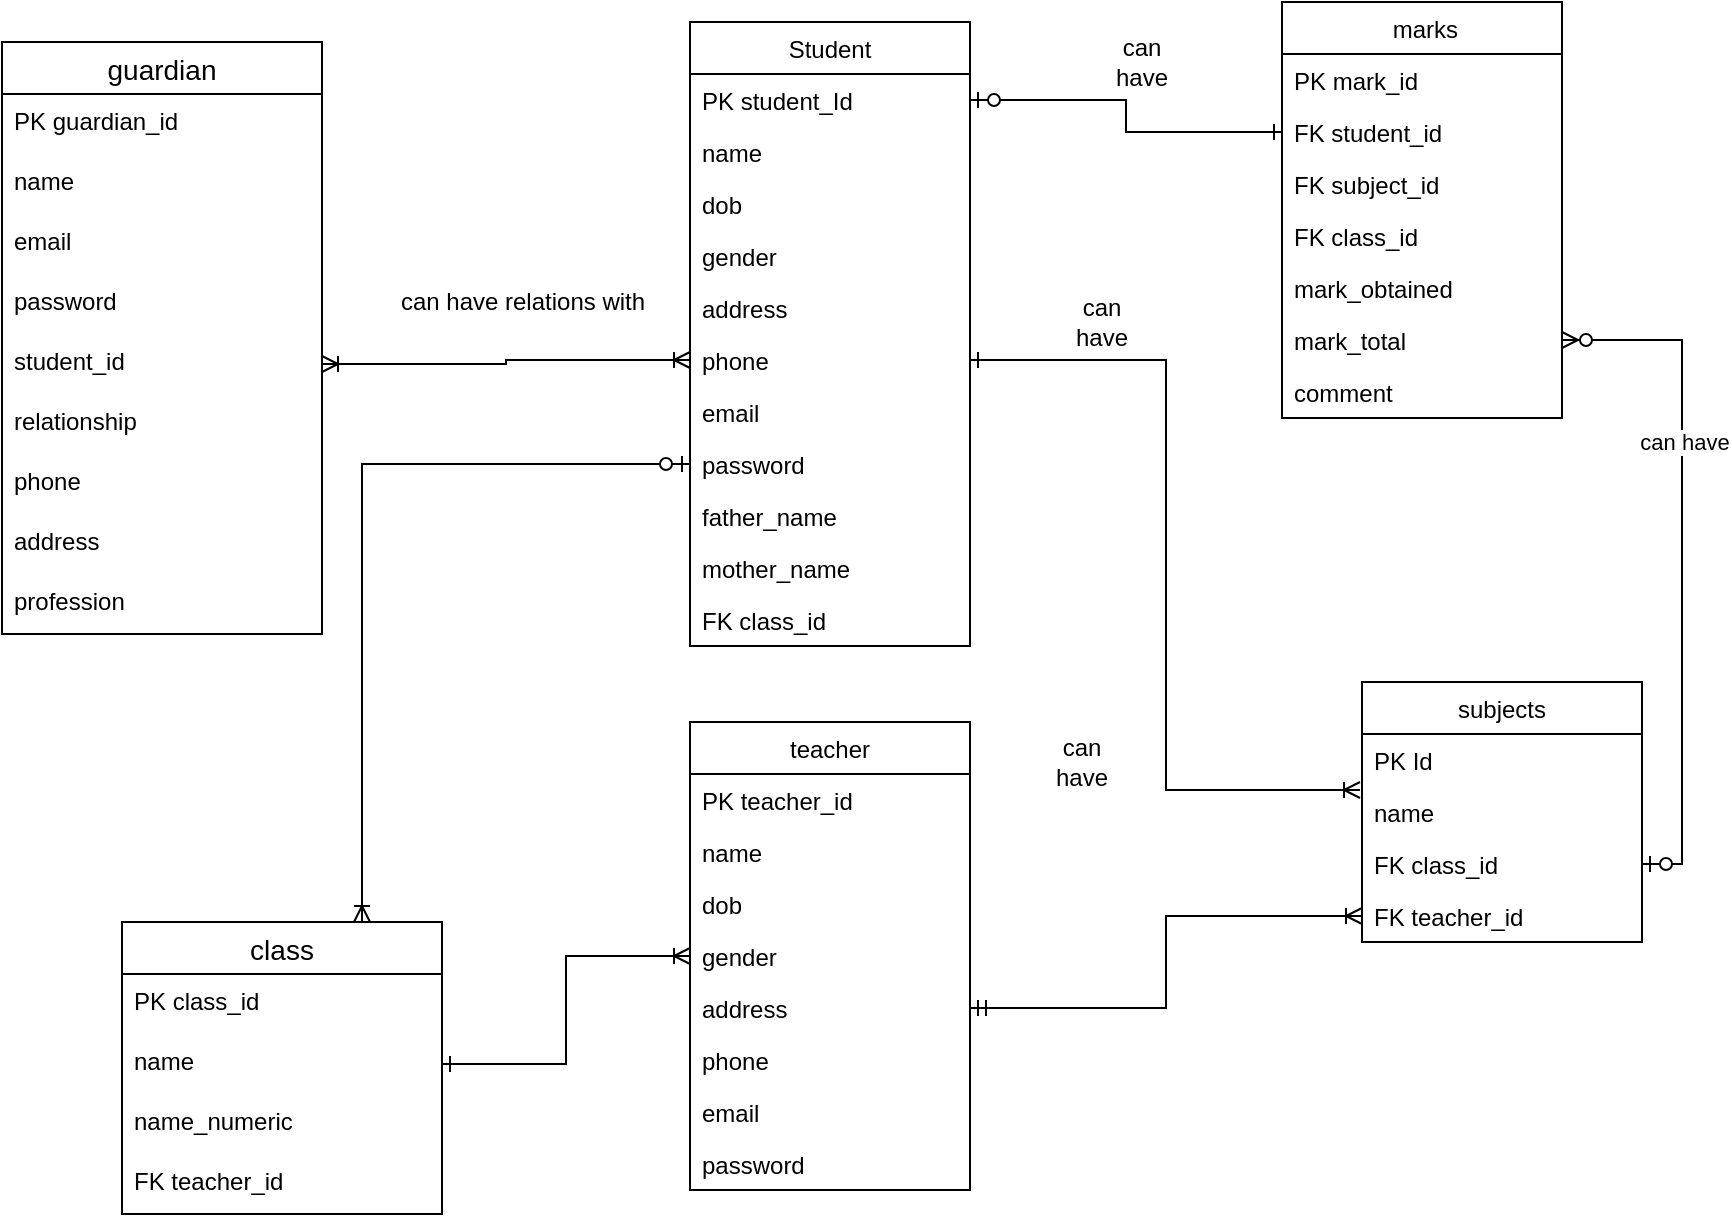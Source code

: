 <mxfile version="14.6.13" type="device"><diagram id="C5RBs43oDa-KdzZeNtuy" name="Page-1"><mxGraphModel dx="1695" dy="520" grid="1" gridSize="10" guides="1" tooltips="1" connect="1" arrows="1" fold="1" page="1" pageScale="1" pageWidth="827" pageHeight="1169" math="0" shadow="0"><root><mxCell id="WIyWlLk6GJQsqaUBKTNV-0"/><mxCell id="WIyWlLk6GJQsqaUBKTNV-1" parent="WIyWlLk6GJQsqaUBKTNV-0"/><mxCell id="rNv42ErchbrpZVF0p1V--0" value="Student" style="swimlane;fontStyle=0;childLayout=stackLayout;horizontal=1;startSize=26;fillColor=none;horizontalStack=0;resizeParent=1;resizeParentMax=0;resizeLast=0;collapsible=1;marginBottom=0;" parent="WIyWlLk6GJQsqaUBKTNV-1" vertex="1"><mxGeometry x="274" y="50" width="140" height="312" as="geometry"/></mxCell><mxCell id="rNv42ErchbrpZVF0p1V--1" value="PK student_Id" style="text;strokeColor=none;fillColor=none;align=left;verticalAlign=top;spacingLeft=4;spacingRight=4;overflow=hidden;rotatable=0;points=[[0,0.5],[1,0.5]];portConstraint=eastwest;" parent="rNv42ErchbrpZVF0p1V--0" vertex="1"><mxGeometry y="26" width="140" height="26" as="geometry"/></mxCell><mxCell id="rNv42ErchbrpZVF0p1V--2" value="name" style="text;strokeColor=none;fillColor=none;align=left;verticalAlign=top;spacingLeft=4;spacingRight=4;overflow=hidden;rotatable=0;points=[[0,0.5],[1,0.5]];portConstraint=eastwest;" parent="rNv42ErchbrpZVF0p1V--0" vertex="1"><mxGeometry y="52" width="140" height="26" as="geometry"/></mxCell><mxCell id="rNv42ErchbrpZVF0p1V--3" value="dob" style="text;strokeColor=none;fillColor=none;align=left;verticalAlign=top;spacingLeft=4;spacingRight=4;overflow=hidden;rotatable=0;points=[[0,0.5],[1,0.5]];portConstraint=eastwest;" parent="rNv42ErchbrpZVF0p1V--0" vertex="1"><mxGeometry y="78" width="140" height="26" as="geometry"/></mxCell><mxCell id="rNv42ErchbrpZVF0p1V--4" value="gender" style="text;strokeColor=none;fillColor=none;align=left;verticalAlign=top;spacingLeft=4;spacingRight=4;overflow=hidden;rotatable=0;points=[[0,0.5],[1,0.5]];portConstraint=eastwest;" parent="rNv42ErchbrpZVF0p1V--0" vertex="1"><mxGeometry y="104" width="140" height="26" as="geometry"/></mxCell><mxCell id="rNv42ErchbrpZVF0p1V--5" value="address" style="text;strokeColor=none;fillColor=none;align=left;verticalAlign=top;spacingLeft=4;spacingRight=4;overflow=hidden;rotatable=0;points=[[0,0.5],[1,0.5]];portConstraint=eastwest;" parent="rNv42ErchbrpZVF0p1V--0" vertex="1"><mxGeometry y="130" width="140" height="26" as="geometry"/></mxCell><mxCell id="rNv42ErchbrpZVF0p1V--13" value="phone" style="text;strokeColor=none;fillColor=none;align=left;verticalAlign=top;spacingLeft=4;spacingRight=4;overflow=hidden;rotatable=0;points=[[0,0.5],[1,0.5]];portConstraint=eastwest;" parent="rNv42ErchbrpZVF0p1V--0" vertex="1"><mxGeometry y="156" width="140" height="26" as="geometry"/></mxCell><mxCell id="WENWpLTKtTbr-iZSn-ak-0" value="email" style="text;strokeColor=none;fillColor=none;align=left;verticalAlign=top;spacingLeft=4;spacingRight=4;overflow=hidden;rotatable=0;points=[[0,0.5],[1,0.5]];portConstraint=eastwest;" parent="rNv42ErchbrpZVF0p1V--0" vertex="1"><mxGeometry y="182" width="140" height="26" as="geometry"/></mxCell><mxCell id="WENWpLTKtTbr-iZSn-ak-1" value="password" style="text;strokeColor=none;fillColor=none;align=left;verticalAlign=top;spacingLeft=4;spacingRight=4;overflow=hidden;rotatable=0;points=[[0,0.5],[1,0.5]];portConstraint=eastwest;" parent="rNv42ErchbrpZVF0p1V--0" vertex="1"><mxGeometry y="208" width="140" height="26" as="geometry"/></mxCell><mxCell id="WENWpLTKtTbr-iZSn-ak-2" value="father_name" style="text;strokeColor=none;fillColor=none;align=left;verticalAlign=top;spacingLeft=4;spacingRight=4;overflow=hidden;rotatable=0;points=[[0,0.5],[1,0.5]];portConstraint=eastwest;" parent="rNv42ErchbrpZVF0p1V--0" vertex="1"><mxGeometry y="234" width="140" height="26" as="geometry"/></mxCell><mxCell id="WENWpLTKtTbr-iZSn-ak-3" value="mother_name" style="text;strokeColor=none;fillColor=none;align=left;verticalAlign=top;spacingLeft=4;spacingRight=4;overflow=hidden;rotatable=0;points=[[0,0.5],[1,0.5]];portConstraint=eastwest;" parent="rNv42ErchbrpZVF0p1V--0" vertex="1"><mxGeometry y="260" width="140" height="26" as="geometry"/></mxCell><mxCell id="WENWpLTKtTbr-iZSn-ak-4" value="FK class_id" style="text;strokeColor=none;fillColor=none;align=left;verticalAlign=top;spacingLeft=4;spacingRight=4;overflow=hidden;rotatable=0;points=[[0,0.5],[1,0.5]];portConstraint=eastwest;" parent="rNv42ErchbrpZVF0p1V--0" vertex="1"><mxGeometry y="286" width="140" height="26" as="geometry"/></mxCell><mxCell id="rNv42ErchbrpZVF0p1V--7" value="teacher" style="swimlane;fontStyle=0;childLayout=stackLayout;horizontal=1;startSize=26;fillColor=none;horizontalStack=0;resizeParent=1;resizeParentMax=0;resizeLast=0;collapsible=1;marginBottom=0;" parent="WIyWlLk6GJQsqaUBKTNV-1" vertex="1"><mxGeometry x="274" y="400" width="140" height="234" as="geometry"/></mxCell><mxCell id="rNv42ErchbrpZVF0p1V--8" value="PK teacher_id" style="text;strokeColor=none;fillColor=none;align=left;verticalAlign=top;spacingLeft=4;spacingRight=4;overflow=hidden;rotatable=0;points=[[0,0.5],[1,0.5]];portConstraint=eastwest;" parent="rNv42ErchbrpZVF0p1V--7" vertex="1"><mxGeometry y="26" width="140" height="26" as="geometry"/></mxCell><mxCell id="rNv42ErchbrpZVF0p1V--9" value="name" style="text;strokeColor=none;fillColor=none;align=left;verticalAlign=top;spacingLeft=4;spacingRight=4;overflow=hidden;rotatable=0;points=[[0,0.5],[1,0.5]];portConstraint=eastwest;" parent="rNv42ErchbrpZVF0p1V--7" vertex="1"><mxGeometry y="52" width="140" height="26" as="geometry"/></mxCell><mxCell id="rNv42ErchbrpZVF0p1V--10" value="dob" style="text;strokeColor=none;fillColor=none;align=left;verticalAlign=top;spacingLeft=4;spacingRight=4;overflow=hidden;rotatable=0;points=[[0,0.5],[1,0.5]];portConstraint=eastwest;" parent="rNv42ErchbrpZVF0p1V--7" vertex="1"><mxGeometry y="78" width="140" height="26" as="geometry"/></mxCell><mxCell id="rNv42ErchbrpZVF0p1V--12" value="gender" style="text;strokeColor=none;fillColor=none;align=left;verticalAlign=top;spacingLeft=4;spacingRight=4;overflow=hidden;rotatable=0;points=[[0,0.5],[1,0.5]];portConstraint=eastwest;" parent="rNv42ErchbrpZVF0p1V--7" vertex="1"><mxGeometry y="104" width="140" height="26" as="geometry"/></mxCell><mxCell id="rNv42ErchbrpZVF0p1V--11" value="address" style="text;strokeColor=none;fillColor=none;align=left;verticalAlign=top;spacingLeft=4;spacingRight=4;overflow=hidden;rotatable=0;points=[[0,0.5],[1,0.5]];portConstraint=eastwest;" parent="rNv42ErchbrpZVF0p1V--7" vertex="1"><mxGeometry y="130" width="140" height="26" as="geometry"/></mxCell><mxCell id="WENWpLTKtTbr-iZSn-ak-5" value="phone" style="text;strokeColor=none;fillColor=none;align=left;verticalAlign=top;spacingLeft=4;spacingRight=4;overflow=hidden;rotatable=0;points=[[0,0.5],[1,0.5]];portConstraint=eastwest;" parent="rNv42ErchbrpZVF0p1V--7" vertex="1"><mxGeometry y="156" width="140" height="26" as="geometry"/></mxCell><mxCell id="WENWpLTKtTbr-iZSn-ak-6" value="email" style="text;strokeColor=none;fillColor=none;align=left;verticalAlign=top;spacingLeft=4;spacingRight=4;overflow=hidden;rotatable=0;points=[[0,0.5],[1,0.5]];portConstraint=eastwest;" parent="rNv42ErchbrpZVF0p1V--7" vertex="1"><mxGeometry y="182" width="140" height="26" as="geometry"/></mxCell><mxCell id="WENWpLTKtTbr-iZSn-ak-7" value="password" style="text;strokeColor=none;fillColor=none;align=left;verticalAlign=top;spacingLeft=4;spacingRight=4;overflow=hidden;rotatable=0;points=[[0,0.5],[1,0.5]];portConstraint=eastwest;" parent="rNv42ErchbrpZVF0p1V--7" vertex="1"><mxGeometry y="208" width="140" height="26" as="geometry"/></mxCell><mxCell id="rNv42ErchbrpZVF0p1V--14" value="subjects" style="swimlane;fontStyle=0;childLayout=stackLayout;horizontal=1;startSize=26;fillColor=none;horizontalStack=0;resizeParent=1;resizeParentMax=0;resizeLast=0;collapsible=1;marginBottom=0;" parent="WIyWlLk6GJQsqaUBKTNV-1" vertex="1"><mxGeometry x="610" y="380" width="140" height="130" as="geometry"/></mxCell><mxCell id="rNv42ErchbrpZVF0p1V--15" value="PK Id" style="text;strokeColor=none;fillColor=none;align=left;verticalAlign=top;spacingLeft=4;spacingRight=4;overflow=hidden;rotatable=0;points=[[0,0.5],[1,0.5]];portConstraint=eastwest;" parent="rNv42ErchbrpZVF0p1V--14" vertex="1"><mxGeometry y="26" width="140" height="26" as="geometry"/></mxCell><mxCell id="rNv42ErchbrpZVF0p1V--16" value="name" style="text;strokeColor=none;fillColor=none;align=left;verticalAlign=top;spacingLeft=4;spacingRight=4;overflow=hidden;rotatable=0;points=[[0,0.5],[1,0.5]];portConstraint=eastwest;" parent="rNv42ErchbrpZVF0p1V--14" vertex="1"><mxGeometry y="52" width="140" height="26" as="geometry"/></mxCell><mxCell id="rNv42ErchbrpZVF0p1V--17" value="FK class_id" style="text;strokeColor=none;fillColor=none;align=left;verticalAlign=top;spacingLeft=4;spacingRight=4;overflow=hidden;rotatable=0;points=[[0,0.5],[1,0.5]];portConstraint=eastwest;" parent="rNv42ErchbrpZVF0p1V--14" vertex="1"><mxGeometry y="78" width="140" height="26" as="geometry"/></mxCell><mxCell id="rNv42ErchbrpZVF0p1V--18" value="FK teacher_id" style="text;strokeColor=none;fillColor=none;align=left;verticalAlign=top;spacingLeft=4;spacingRight=4;overflow=hidden;rotatable=0;points=[[0,0.5],[1,0.5]];portConstraint=eastwest;" parent="rNv42ErchbrpZVF0p1V--14" vertex="1"><mxGeometry y="104" width="140" height="26" as="geometry"/></mxCell><mxCell id="rNv42ErchbrpZVF0p1V--20" value=" marks" style="swimlane;fontStyle=0;childLayout=stackLayout;horizontal=1;startSize=26;fillColor=none;horizontalStack=0;resizeParent=1;resizeParentMax=0;resizeLast=0;collapsible=1;marginBottom=0;" parent="WIyWlLk6GJQsqaUBKTNV-1" vertex="1"><mxGeometry x="570" y="40" width="140" height="208" as="geometry"/></mxCell><mxCell id="rNv42ErchbrpZVF0p1V--21" value="PK mark_id" style="text;strokeColor=none;fillColor=none;align=left;verticalAlign=top;spacingLeft=4;spacingRight=4;overflow=hidden;rotatable=0;points=[[0,0.5],[1,0.5]];portConstraint=eastwest;" parent="rNv42ErchbrpZVF0p1V--20" vertex="1"><mxGeometry y="26" width="140" height="26" as="geometry"/></mxCell><mxCell id="rNv42ErchbrpZVF0p1V--22" value="FK student_id" style="text;strokeColor=none;fillColor=none;align=left;verticalAlign=top;spacingLeft=4;spacingRight=4;overflow=hidden;rotatable=0;points=[[0,0.5],[1,0.5]];portConstraint=eastwest;" parent="rNv42ErchbrpZVF0p1V--20" vertex="1"><mxGeometry y="52" width="140" height="26" as="geometry"/></mxCell><mxCell id="rNv42ErchbrpZVF0p1V--23" value="FK subject_id" style="text;strokeColor=none;fillColor=none;align=left;verticalAlign=top;spacingLeft=4;spacingRight=4;overflow=hidden;rotatable=0;points=[[0,0.5],[1,0.5]];portConstraint=eastwest;" parent="rNv42ErchbrpZVF0p1V--20" vertex="1"><mxGeometry y="78" width="140" height="26" as="geometry"/></mxCell><mxCell id="rNv42ErchbrpZVF0p1V--24" value="FK class_id" style="text;strokeColor=none;fillColor=none;align=left;verticalAlign=top;spacingLeft=4;spacingRight=4;overflow=hidden;rotatable=0;points=[[0,0.5],[1,0.5]];portConstraint=eastwest;" parent="rNv42ErchbrpZVF0p1V--20" vertex="1"><mxGeometry y="104" width="140" height="26" as="geometry"/></mxCell><mxCell id="cEEDNgre1902ffaY33U1-0" value="mark_obtained" style="text;strokeColor=none;fillColor=none;align=left;verticalAlign=top;spacingLeft=4;spacingRight=4;overflow=hidden;rotatable=0;points=[[0,0.5],[1,0.5]];portConstraint=eastwest;" vertex="1" parent="rNv42ErchbrpZVF0p1V--20"><mxGeometry y="130" width="140" height="26" as="geometry"/></mxCell><mxCell id="cEEDNgre1902ffaY33U1-1" value="mark_total" style="text;strokeColor=none;fillColor=none;align=left;verticalAlign=top;spacingLeft=4;spacingRight=4;overflow=hidden;rotatable=0;points=[[0,0.5],[1,0.5]];portConstraint=eastwest;" vertex="1" parent="rNv42ErchbrpZVF0p1V--20"><mxGeometry y="156" width="140" height="26" as="geometry"/></mxCell><mxCell id="cEEDNgre1902ffaY33U1-2" value="comment" style="text;strokeColor=none;fillColor=none;align=left;verticalAlign=top;spacingLeft=4;spacingRight=4;overflow=hidden;rotatable=0;points=[[0,0.5],[1,0.5]];portConstraint=eastwest;" vertex="1" parent="rNv42ErchbrpZVF0p1V--20"><mxGeometry y="182" width="140" height="26" as="geometry"/></mxCell><mxCell id="rNv42ErchbrpZVF0p1V--26" style="edgeStyle=orthogonalEdgeStyle;rounded=0;orthogonalLoop=1;jettySize=auto;html=1;entryX=0;entryY=0.5;entryDx=0;entryDy=0;startArrow=ERzeroToOne;startFill=1;endArrow=ERone;endFill=0;" parent="WIyWlLk6GJQsqaUBKTNV-1" source="rNv42ErchbrpZVF0p1V--1" target="rNv42ErchbrpZVF0p1V--22" edge="1"><mxGeometry relative="1" as="geometry"/></mxCell><mxCell id="rNv42ErchbrpZVF0p1V--29" style="edgeStyle=orthogonalEdgeStyle;rounded=0;orthogonalLoop=1;jettySize=auto;html=1;startArrow=ERmandOne;startFill=0;endArrow=ERoneToMany;endFill=0;" parent="WIyWlLk6GJQsqaUBKTNV-1" source="rNv42ErchbrpZVF0p1V--11" target="rNv42ErchbrpZVF0p1V--18" edge="1"><mxGeometry relative="1" as="geometry"/></mxCell><mxCell id="rNv42ErchbrpZVF0p1V--31" style="edgeStyle=orthogonalEdgeStyle;rounded=0;orthogonalLoop=1;jettySize=auto;html=1;exitX=1;exitY=0.5;exitDx=0;exitDy=0;entryX=-0.007;entryY=1.077;entryDx=0;entryDy=0;entryPerimeter=0;startArrow=ERone;startFill=0;endArrow=ERoneToMany;endFill=0;" parent="WIyWlLk6GJQsqaUBKTNV-1" source="rNv42ErchbrpZVF0p1V--13" target="rNv42ErchbrpZVF0p1V--15" edge="1"><mxGeometry relative="1" as="geometry"/></mxCell><mxCell id="rNv42ErchbrpZVF0p1V--32" value="can have" style="text;html=1;strokeColor=none;fillColor=none;align=center;verticalAlign=middle;whiteSpace=wrap;rounded=0;" parent="WIyWlLk6GJQsqaUBKTNV-1" vertex="1"><mxGeometry x="460" y="190" width="40" height="20" as="geometry"/></mxCell><mxCell id="rNv42ErchbrpZVF0p1V--33" value="can have" style="text;html=1;strokeColor=none;fillColor=none;align=center;verticalAlign=middle;whiteSpace=wrap;rounded=0;" parent="WIyWlLk6GJQsqaUBKTNV-1" vertex="1"><mxGeometry x="480" y="60" width="40" height="20" as="geometry"/></mxCell><mxCell id="rNv42ErchbrpZVF0p1V--34" value="can have" style="text;html=1;strokeColor=none;fillColor=none;align=center;verticalAlign=middle;whiteSpace=wrap;rounded=0;" parent="WIyWlLk6GJQsqaUBKTNV-1" vertex="1"><mxGeometry x="450" y="410" width="40" height="20" as="geometry"/></mxCell><mxCell id="WENWpLTKtTbr-iZSn-ak-8" value="guardian" style="swimlane;fontStyle=0;childLayout=stackLayout;horizontal=1;startSize=26;horizontalStack=0;resizeParent=1;resizeParentMax=0;resizeLast=0;collapsible=1;marginBottom=0;align=center;fontSize=14;" parent="WIyWlLk6GJQsqaUBKTNV-1" vertex="1"><mxGeometry x="-70" y="60" width="160" height="296" as="geometry"/></mxCell><mxCell id="WENWpLTKtTbr-iZSn-ak-9" value="PK guardian_id" style="text;strokeColor=none;fillColor=none;spacingLeft=4;spacingRight=4;overflow=hidden;rotatable=0;points=[[0,0.5],[1,0.5]];portConstraint=eastwest;fontSize=12;" parent="WENWpLTKtTbr-iZSn-ak-8" vertex="1"><mxGeometry y="26" width="160" height="30" as="geometry"/></mxCell><mxCell id="WENWpLTKtTbr-iZSn-ak-10" value="name" style="text;strokeColor=none;fillColor=none;spacingLeft=4;spacingRight=4;overflow=hidden;rotatable=0;points=[[0,0.5],[1,0.5]];portConstraint=eastwest;fontSize=12;" parent="WENWpLTKtTbr-iZSn-ak-8" vertex="1"><mxGeometry y="56" width="160" height="30" as="geometry"/></mxCell><mxCell id="WENWpLTKtTbr-iZSn-ak-11" value="email" style="text;strokeColor=none;fillColor=none;spacingLeft=4;spacingRight=4;overflow=hidden;rotatable=0;points=[[0,0.5],[1,0.5]];portConstraint=eastwest;fontSize=12;" parent="WENWpLTKtTbr-iZSn-ak-8" vertex="1"><mxGeometry y="86" width="160" height="30" as="geometry"/></mxCell><mxCell id="WENWpLTKtTbr-iZSn-ak-12" value="password" style="text;strokeColor=none;fillColor=none;spacingLeft=4;spacingRight=4;overflow=hidden;rotatable=0;points=[[0,0.5],[1,0.5]];portConstraint=eastwest;fontSize=12;" parent="WENWpLTKtTbr-iZSn-ak-8" vertex="1"><mxGeometry y="116" width="160" height="30" as="geometry"/></mxCell><mxCell id="WENWpLTKtTbr-iZSn-ak-13" value="student_id" style="text;strokeColor=none;fillColor=none;spacingLeft=4;spacingRight=4;overflow=hidden;rotatable=0;points=[[0,0.5],[1,0.5]];portConstraint=eastwest;fontSize=12;" parent="WENWpLTKtTbr-iZSn-ak-8" vertex="1"><mxGeometry y="146" width="160" height="30" as="geometry"/></mxCell><mxCell id="WENWpLTKtTbr-iZSn-ak-14" value="relationship" style="text;strokeColor=none;fillColor=none;spacingLeft=4;spacingRight=4;overflow=hidden;rotatable=0;points=[[0,0.5],[1,0.5]];portConstraint=eastwest;fontSize=12;" parent="WENWpLTKtTbr-iZSn-ak-8" vertex="1"><mxGeometry y="176" width="160" height="30" as="geometry"/></mxCell><mxCell id="WENWpLTKtTbr-iZSn-ak-15" value="phone" style="text;strokeColor=none;fillColor=none;spacingLeft=4;spacingRight=4;overflow=hidden;rotatable=0;points=[[0,0.5],[1,0.5]];portConstraint=eastwest;fontSize=12;" parent="WENWpLTKtTbr-iZSn-ak-8" vertex="1"><mxGeometry y="206" width="160" height="30" as="geometry"/></mxCell><mxCell id="WENWpLTKtTbr-iZSn-ak-16" value="address" style="text;strokeColor=none;fillColor=none;spacingLeft=4;spacingRight=4;overflow=hidden;rotatable=0;points=[[0,0.5],[1,0.5]];portConstraint=eastwest;fontSize=12;" parent="WENWpLTKtTbr-iZSn-ak-8" vertex="1"><mxGeometry y="236" width="160" height="30" as="geometry"/></mxCell><mxCell id="WENWpLTKtTbr-iZSn-ak-17" value="profession" style="text;strokeColor=none;fillColor=none;spacingLeft=4;spacingRight=4;overflow=hidden;rotatable=0;points=[[0,0.5],[1,0.5]];portConstraint=eastwest;fontSize=12;" parent="WENWpLTKtTbr-iZSn-ak-8" vertex="1"><mxGeometry y="266" width="160" height="30" as="geometry"/></mxCell><mxCell id="WENWpLTKtTbr-iZSn-ak-18" style="edgeStyle=orthogonalEdgeStyle;rounded=0;orthogonalLoop=1;jettySize=auto;html=1;entryX=0;entryY=0.5;entryDx=0;entryDy=0;startArrow=ERoneToMany;startFill=0;endArrow=ERoneToMany;endFill=0;" parent="WIyWlLk6GJQsqaUBKTNV-1" source="WENWpLTKtTbr-iZSn-ak-13" target="rNv42ErchbrpZVF0p1V--13" edge="1"><mxGeometry relative="1" as="geometry"/></mxCell><mxCell id="55SMOhWRGfEVdKNdgEkS-0" value="can have relations with" style="text;html=1;align=center;verticalAlign=middle;resizable=0;points=[];autosize=1;strokeColor=none;" parent="WIyWlLk6GJQsqaUBKTNV-1" vertex="1"><mxGeometry x="120" y="180" width="140" height="20" as="geometry"/></mxCell><mxCell id="55SMOhWRGfEVdKNdgEkS-1" value="class" style="swimlane;fontStyle=0;childLayout=stackLayout;horizontal=1;startSize=26;horizontalStack=0;resizeParent=1;resizeParentMax=0;resizeLast=0;collapsible=1;marginBottom=0;align=center;fontSize=14;" parent="WIyWlLk6GJQsqaUBKTNV-1" vertex="1"><mxGeometry x="-10" y="500" width="160" height="146" as="geometry"/></mxCell><mxCell id="55SMOhWRGfEVdKNdgEkS-2" value="PK class_id" style="text;strokeColor=none;fillColor=none;spacingLeft=4;spacingRight=4;overflow=hidden;rotatable=0;points=[[0,0.5],[1,0.5]];portConstraint=eastwest;fontSize=12;" parent="55SMOhWRGfEVdKNdgEkS-1" vertex="1"><mxGeometry y="26" width="160" height="30" as="geometry"/></mxCell><mxCell id="55SMOhWRGfEVdKNdgEkS-3" value="name" style="text;strokeColor=none;fillColor=none;spacingLeft=4;spacingRight=4;overflow=hidden;rotatable=0;points=[[0,0.5],[1,0.5]];portConstraint=eastwest;fontSize=12;" parent="55SMOhWRGfEVdKNdgEkS-1" vertex="1"><mxGeometry y="56" width="160" height="30" as="geometry"/></mxCell><mxCell id="55SMOhWRGfEVdKNdgEkS-4" value="name_numeric" style="text;strokeColor=none;fillColor=none;spacingLeft=4;spacingRight=4;overflow=hidden;rotatable=0;points=[[0,0.5],[1,0.5]];portConstraint=eastwest;fontSize=12;" parent="55SMOhWRGfEVdKNdgEkS-1" vertex="1"><mxGeometry y="86" width="160" height="30" as="geometry"/></mxCell><mxCell id="55SMOhWRGfEVdKNdgEkS-5" value="FK teacher_id" style="text;strokeColor=none;fillColor=none;spacingLeft=4;spacingRight=4;overflow=hidden;rotatable=0;points=[[0,0.5],[1,0.5]];portConstraint=eastwest;fontSize=12;" parent="55SMOhWRGfEVdKNdgEkS-1" vertex="1"><mxGeometry y="116" width="160" height="30" as="geometry"/></mxCell><mxCell id="55SMOhWRGfEVdKNdgEkS-6" style="edgeStyle=orthogonalEdgeStyle;rounded=0;orthogonalLoop=1;jettySize=auto;html=1;entryX=0;entryY=0.5;entryDx=0;entryDy=0;startArrow=ERone;startFill=0;endArrow=ERoneToMany;endFill=0;" parent="WIyWlLk6GJQsqaUBKTNV-1" source="55SMOhWRGfEVdKNdgEkS-3" target="rNv42ErchbrpZVF0p1V--12" edge="1"><mxGeometry relative="1" as="geometry"/></mxCell><mxCell id="55SMOhWRGfEVdKNdgEkS-7" style="edgeStyle=orthogonalEdgeStyle;rounded=0;orthogonalLoop=1;jettySize=auto;html=1;exitX=0;exitY=0.5;exitDx=0;exitDy=0;entryX=0.75;entryY=0;entryDx=0;entryDy=0;startArrow=ERzeroToOne;startFill=1;endArrow=ERoneToMany;endFill=0;" parent="WIyWlLk6GJQsqaUBKTNV-1" source="WENWpLTKtTbr-iZSn-ak-1" target="55SMOhWRGfEVdKNdgEkS-1" edge="1"><mxGeometry relative="1" as="geometry"/></mxCell><mxCell id="cEEDNgre1902ffaY33U1-3" style="edgeStyle=orthogonalEdgeStyle;rounded=0;orthogonalLoop=1;jettySize=auto;html=1;exitX=1;exitY=0.5;exitDx=0;exitDy=0;entryX=1;entryY=0.5;entryDx=0;entryDy=0;startArrow=ERzeroToMany;startFill=1;endArrow=ERzeroToOne;endFill=1;" edge="1" parent="WIyWlLk6GJQsqaUBKTNV-1" source="cEEDNgre1902ffaY33U1-1" target="rNv42ErchbrpZVF0p1V--17"><mxGeometry relative="1" as="geometry"/></mxCell><mxCell id="cEEDNgre1902ffaY33U1-5" value="can have" style="edgeLabel;html=1;align=center;verticalAlign=middle;resizable=0;points=[];" vertex="1" connectable="0" parent="cEEDNgre1902ffaY33U1-3"><mxGeometry x="-0.351" y="1" relative="1" as="geometry"><mxPoint as="offset"/></mxGeometry></mxCell></root></mxGraphModel></diagram></mxfile>